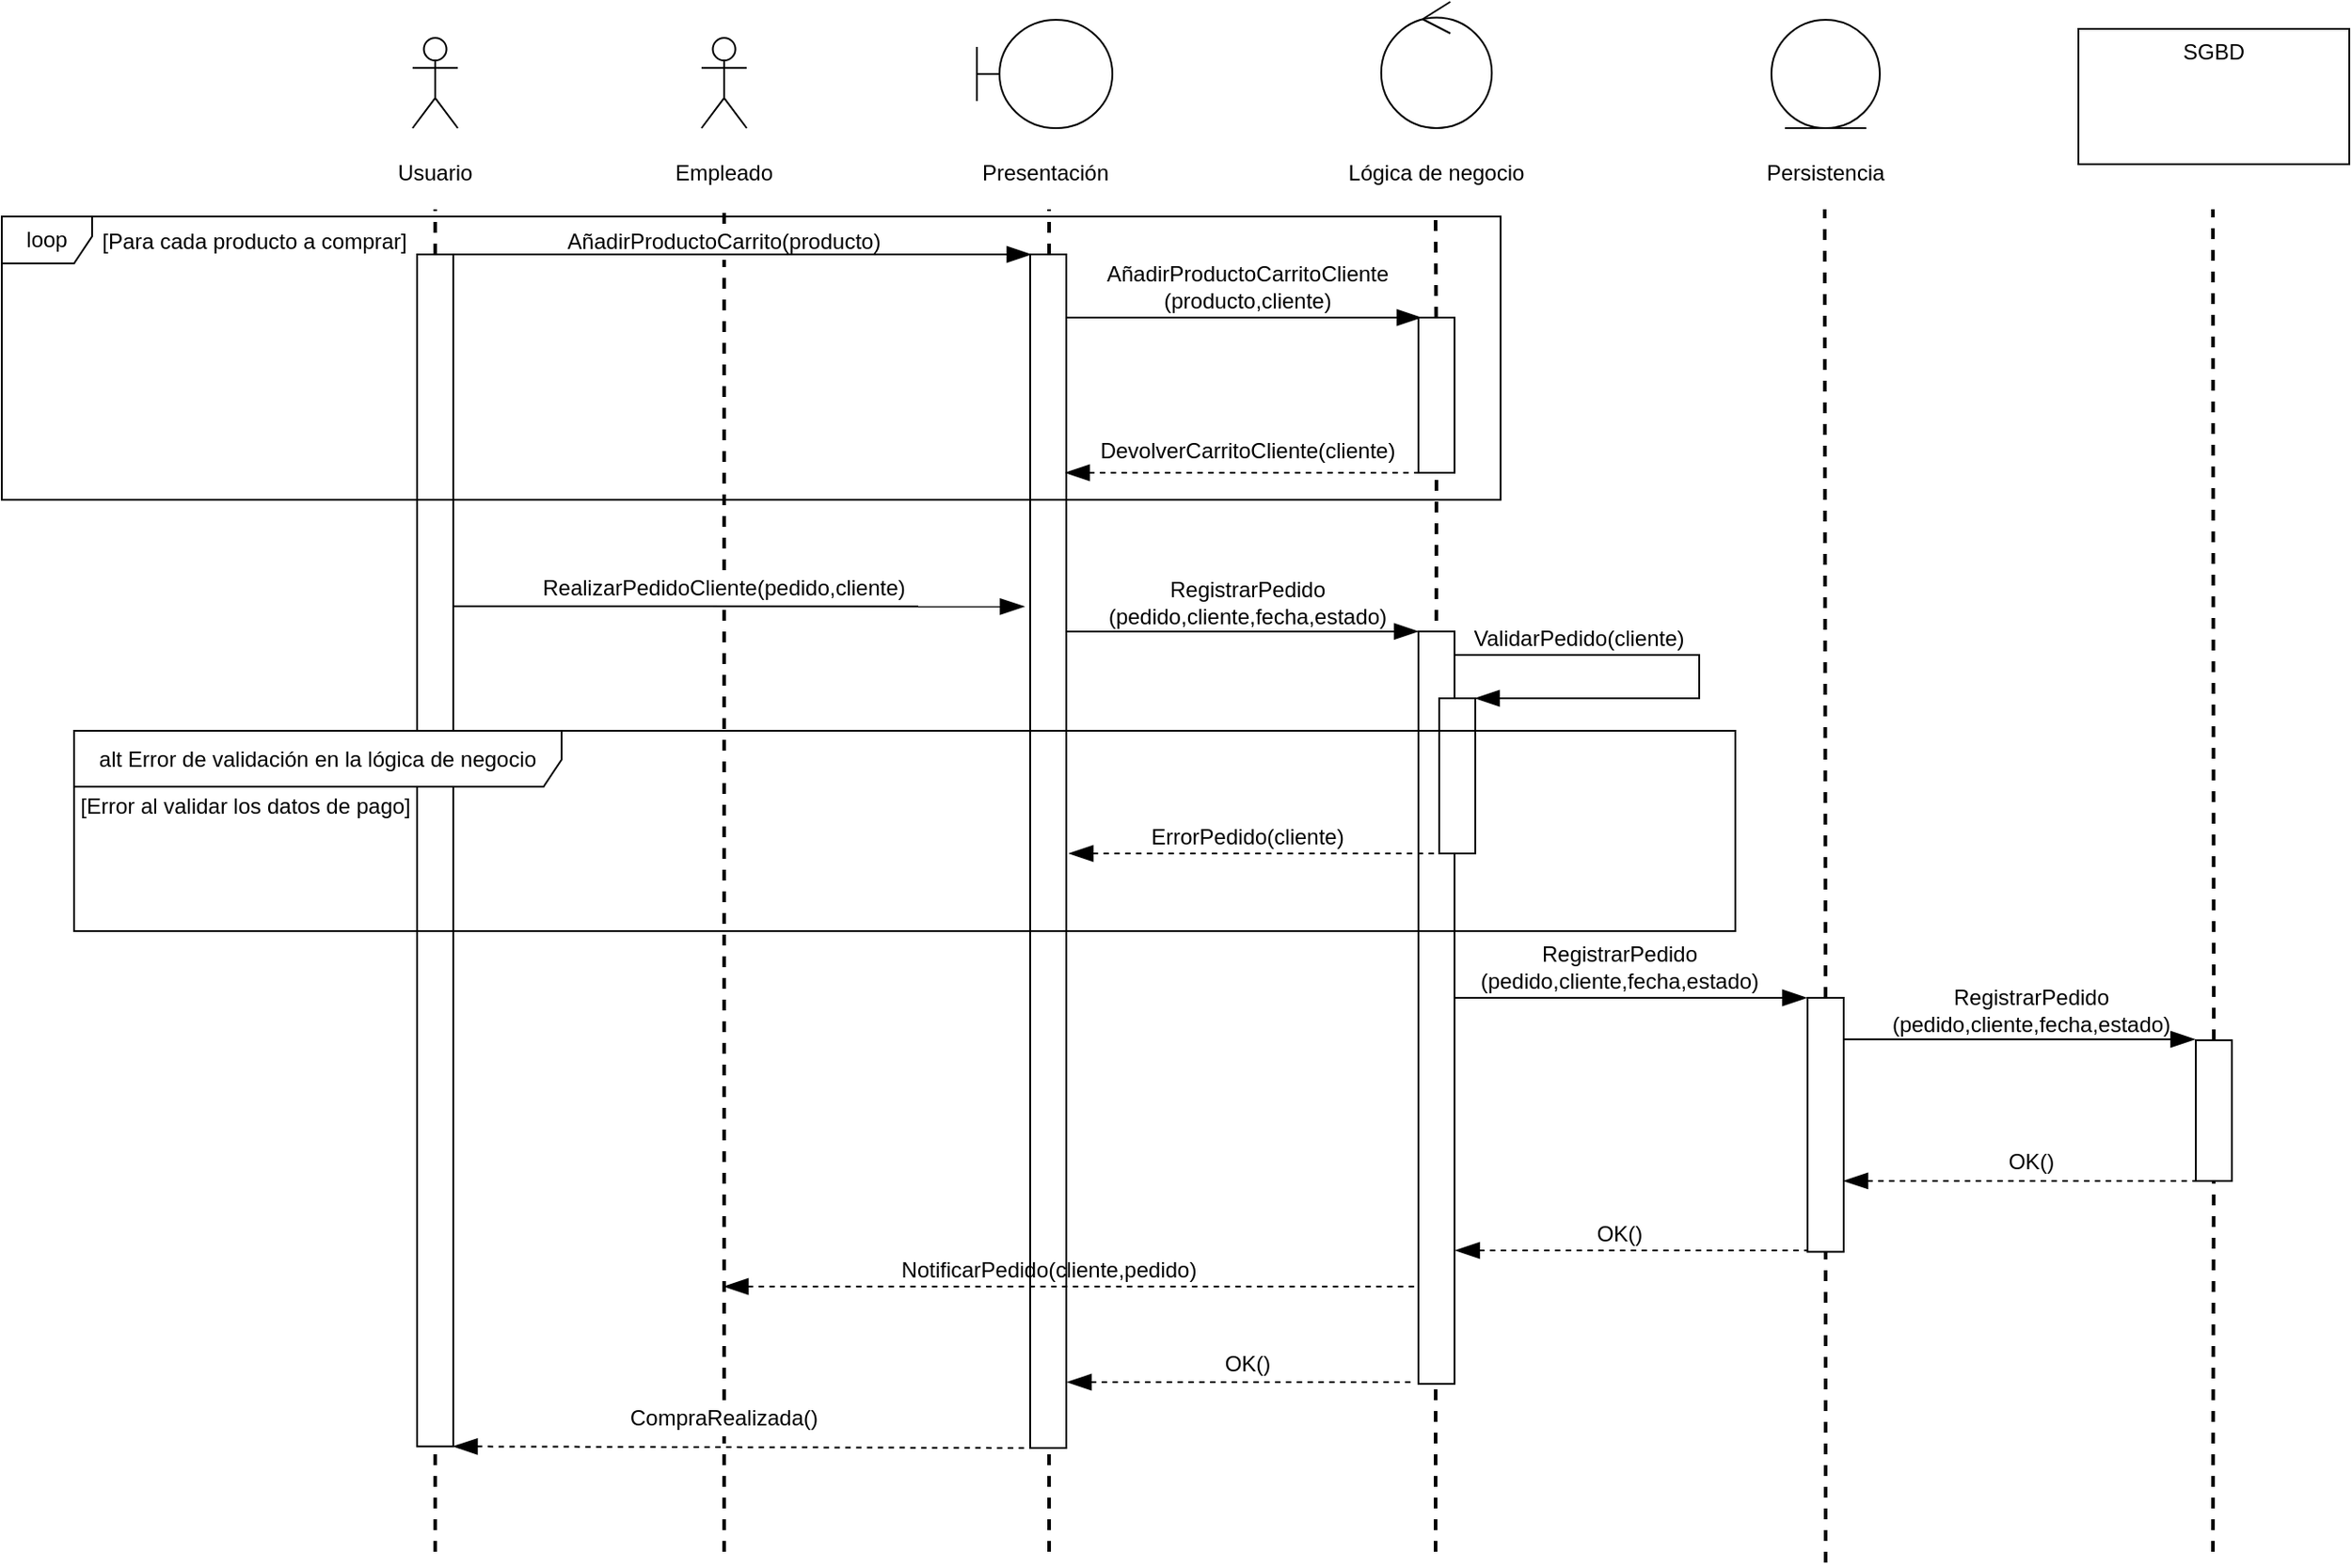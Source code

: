 <mxfile version="14.2.6" type="device"><diagram id="1qmKBlpoXgrcxfvQ_u8o" name="Page-1"><mxGraphModel dx="2073" dy="896" grid="0" gridSize="10" guides="1" tooltips="1" connect="1" arrows="1" fold="1" page="0" pageScale="1" pageWidth="827" pageHeight="1169" math="0" shadow="0"><root><mxCell id="0"/><mxCell id="1" parent="0"/><mxCell id="NJAteWP8aEL5vuaCSPf6-14" value="" style="group" vertex="1" connectable="0" parent="1"><mxGeometry x="850" y="40" width="150" height="75" as="geometry"/></mxCell><mxCell id="NJAteWP8aEL5vuaCSPf6-10" value="" style="rounded=0;whiteSpace=wrap;html=1;fontColor=none;" vertex="1" parent="NJAteWP8aEL5vuaCSPf6-14"><mxGeometry width="150" height="75" as="geometry"/></mxCell><mxCell id="NJAteWP8aEL5vuaCSPf6-12" value="SGBD" style="text;html=1;strokeColor=none;fillColor=none;align=center;verticalAlign=middle;whiteSpace=wrap;rounded=0;fontColor=none;" vertex="1" parent="NJAteWP8aEL5vuaCSPf6-14"><mxGeometry x="50" width="50" height="25" as="geometry"/></mxCell><mxCell id="NJAteWP8aEL5vuaCSPf6-15" value="" style="group" vertex="1" connectable="0" parent="1"><mxGeometry x="680" y="35" width="60" height="95" as="geometry"/></mxCell><mxCell id="NJAteWP8aEL5vuaCSPf6-4" value="" style="ellipse;shape=umlEntity;whiteSpace=wrap;html=1;" vertex="1" parent="NJAteWP8aEL5vuaCSPf6-15"><mxGeometry width="60" height="60" as="geometry"/></mxCell><mxCell id="NJAteWP8aEL5vuaCSPf6-9" value="Persistencia" style="text;html=1;strokeColor=none;fillColor=none;align=center;verticalAlign=middle;whiteSpace=wrap;rounded=0;fontColor=none;" vertex="1" parent="NJAteWP8aEL5vuaCSPf6-15"><mxGeometry x="10" y="75" width="40" height="20" as="geometry"/></mxCell><mxCell id="NJAteWP8aEL5vuaCSPf6-16" value="" style="group" vertex="1" connectable="0" parent="1"><mxGeometry x="440" y="25" width="109" height="105" as="geometry"/></mxCell><mxCell id="NJAteWP8aEL5vuaCSPf6-3" value="" style="ellipse;shape=umlControl;whiteSpace=wrap;html=1;" vertex="1" parent="NJAteWP8aEL5vuaCSPf6-16"><mxGeometry x="23.88" width="61.25" height="70" as="geometry"/></mxCell><mxCell id="NJAteWP8aEL5vuaCSPf6-8" value="Lógica de negocio" style="text;html=1;strokeColor=none;fillColor=none;align=center;verticalAlign=middle;whiteSpace=wrap;rounded=0;fontColor=none;" vertex="1" parent="NJAteWP8aEL5vuaCSPf6-16"><mxGeometry y="85" width="109" height="20" as="geometry"/></mxCell><mxCell id="NJAteWP8aEL5vuaCSPf6-17" value="" style="group" vertex="1" connectable="0" parent="1"><mxGeometry x="240" y="35" width="75" height="95" as="geometry"/></mxCell><mxCell id="NJAteWP8aEL5vuaCSPf6-2" value="" style="shape=umlBoundary;whiteSpace=wrap;html=1;" vertex="1" parent="NJAteWP8aEL5vuaCSPf6-17"><mxGeometry width="75" height="60" as="geometry"/></mxCell><mxCell id="NJAteWP8aEL5vuaCSPf6-7" value="Presentación" style="text;html=1;strokeColor=none;fillColor=none;align=center;verticalAlign=middle;whiteSpace=wrap;rounded=0;fontColor=none;" vertex="1" parent="NJAteWP8aEL5vuaCSPf6-17"><mxGeometry x="17.5" y="75" width="40" height="20" as="geometry"/></mxCell><mxCell id="NJAteWP8aEL5vuaCSPf6-18" value="" style="group" vertex="1" connectable="0" parent="1"><mxGeometry x="80" y="45" width="40" height="85" as="geometry"/></mxCell><mxCell id="NJAteWP8aEL5vuaCSPf6-1" value="Actor" style="shape=umlActor;verticalLabelPosition=bottom;verticalAlign=top;html=1;outlineConnect=0;noLabel=1;fontColor=none;" vertex="1" parent="NJAteWP8aEL5vuaCSPf6-18"><mxGeometry x="7.5" width="25" height="50" as="geometry"/></mxCell><mxCell id="NJAteWP8aEL5vuaCSPf6-6" value="Empleado" style="text;html=1;strokeColor=none;fillColor=none;align=center;verticalAlign=middle;whiteSpace=wrap;rounded=0;fontColor=none;" vertex="1" parent="NJAteWP8aEL5vuaCSPf6-18"><mxGeometry y="65" width="40" height="20" as="geometry"/></mxCell><mxCell id="NJAteWP8aEL5vuaCSPf6-19" value="" style="endArrow=none;dashed=1;html=1;fontColor=none;strokeWidth=2;" edge="1" parent="1" source="NJAteWP8aEL5vuaCSPf6-34"><mxGeometry width="50" height="50" relative="1" as="geometry"><mxPoint x="100" y="884" as="sourcePoint"/><mxPoint x="100" y="140" as="targetPoint"/></mxGeometry></mxCell><mxCell id="NJAteWP8aEL5vuaCSPf6-20" value="" style="endArrow=none;dashed=1;html=1;fontColor=none;strokeWidth=2;" edge="1" parent="1" source="NJAteWP8aEL5vuaCSPf6-30"><mxGeometry width="50" height="50" relative="1" as="geometry"><mxPoint x="280" y="884" as="sourcePoint"/><mxPoint x="280" y="140" as="targetPoint"/></mxGeometry></mxCell><mxCell id="NJAteWP8aEL5vuaCSPf6-21" value="" style="endArrow=none;dashed=1;html=1;fontColor=none;strokeWidth=2;" edge="1" parent="1" source="NJAteWP8aEL5vuaCSPf6-39"><mxGeometry width="50" height="50" relative="1" as="geometry"><mxPoint x="494" y="884" as="sourcePoint"/><mxPoint x="494" y="140" as="targetPoint"/></mxGeometry></mxCell><mxCell id="NJAteWP8aEL5vuaCSPf6-22" value="" style="endArrow=none;dashed=1;html=1;fontColor=none;strokeWidth=2;" edge="1" parent="1" source="NJAteWP8aEL5vuaCSPf6-70"><mxGeometry width="50" height="50" relative="1" as="geometry"><mxPoint x="710" y="890" as="sourcePoint"/><mxPoint x="709.5" y="140" as="targetPoint"/></mxGeometry></mxCell><mxCell id="NJAteWP8aEL5vuaCSPf6-23" value="" style="endArrow=none;dashed=1;html=1;fontColor=none;strokeWidth=2;" edge="1" parent="1" source="NJAteWP8aEL5vuaCSPf6-72"><mxGeometry width="50" height="50" relative="1" as="geometry"><mxPoint x="924.5" y="884" as="sourcePoint"/><mxPoint x="924.5" y="140" as="targetPoint"/></mxGeometry></mxCell><mxCell id="NJAteWP8aEL5vuaCSPf6-25" value="" style="group" vertex="1" connectable="0" parent="1"><mxGeometry x="-80" y="45" width="40" height="85" as="geometry"/></mxCell><mxCell id="NJAteWP8aEL5vuaCSPf6-26" value="Actor" style="shape=umlActor;verticalLabelPosition=bottom;verticalAlign=top;html=1;outlineConnect=0;noLabel=1;fontColor=none;" vertex="1" parent="NJAteWP8aEL5vuaCSPf6-25"><mxGeometry x="7.5" width="25" height="50" as="geometry"/></mxCell><mxCell id="NJAteWP8aEL5vuaCSPf6-27" value="Usuario" style="text;html=1;strokeColor=none;fillColor=none;align=center;verticalAlign=middle;whiteSpace=wrap;rounded=0;fontColor=none;" vertex="1" parent="NJAteWP8aEL5vuaCSPf6-25"><mxGeometry y="65" width="40" height="20" as="geometry"/></mxCell><mxCell id="NJAteWP8aEL5vuaCSPf6-28" value="" style="endArrow=none;dashed=1;html=1;fontColor=none;strokeWidth=2;" edge="1" parent="1" source="NJAteWP8aEL5vuaCSPf6-24"><mxGeometry width="50" height="50" relative="1" as="geometry"><mxPoint x="-60" y="884" as="sourcePoint"/><mxPoint x="-60" y="140" as="targetPoint"/></mxGeometry></mxCell><mxCell id="NJAteWP8aEL5vuaCSPf6-24" value="" style="rounded=0;whiteSpace=wrap;html=1;fontColor=none;rotation=90;" vertex="1" parent="1"><mxGeometry x="-390.31" y="485.32" width="660.62" height="20" as="geometry"/></mxCell><mxCell id="NJAteWP8aEL5vuaCSPf6-29" value="" style="endArrow=none;dashed=1;html=1;fontColor=none;strokeWidth=2;" edge="1" parent="1" target="NJAteWP8aEL5vuaCSPf6-24"><mxGeometry width="50" height="50" relative="1" as="geometry"><mxPoint x="-60.0" y="884" as="sourcePoint"/><mxPoint x="-60.0" y="140" as="targetPoint"/></mxGeometry></mxCell><mxCell id="NJAteWP8aEL5vuaCSPf6-30" value="" style="rounded=0;whiteSpace=wrap;html=1;fontColor=none;rotation=90;" vertex="1" parent="1"><mxGeometry x="-51.25" y="485.75" width="661.5" height="20" as="geometry"/></mxCell><mxCell id="NJAteWP8aEL5vuaCSPf6-31" value="" style="endArrow=none;dashed=1;html=1;fontColor=none;strokeWidth=2;" edge="1" parent="1" target="NJAteWP8aEL5vuaCSPf6-30"><mxGeometry width="50" height="50" relative="1" as="geometry"><mxPoint x="280" y="884" as="sourcePoint"/><mxPoint x="280" y="140" as="targetPoint"/></mxGeometry></mxCell><mxCell id="NJAteWP8aEL5vuaCSPf6-32" value="" style="endArrow=blockThin;html=1;strokeWidth=1;fontColor=none;endFill=1;endSize=11;" edge="1" parent="1"><mxGeometry width="50" height="50" relative="1" as="geometry"><mxPoint x="-50" y="165" as="sourcePoint"/><mxPoint x="270" y="165" as="targetPoint"/></mxGeometry></mxCell><mxCell id="NJAteWP8aEL5vuaCSPf6-34" value="AñadirProductoCarrito(producto)" style="text;html=1;strokeColor=none;fillColor=none;align=center;verticalAlign=middle;whiteSpace=wrap;rounded=0;fontColor=none;" vertex="1" parent="1"><mxGeometry x="80" y="148" width="40" height="20" as="geometry"/></mxCell><mxCell id="NJAteWP8aEL5vuaCSPf6-36" value="" style="endArrow=none;dashed=1;html=1;fontColor=none;strokeWidth=2;" edge="1" parent="1" source="NJAteWP8aEL5vuaCSPf6-51" target="NJAteWP8aEL5vuaCSPf6-34"><mxGeometry width="50" height="50" relative="1" as="geometry"><mxPoint x="100" y="884" as="sourcePoint"/><mxPoint x="100" y="140" as="targetPoint"/></mxGeometry></mxCell><mxCell id="NJAteWP8aEL5vuaCSPf6-39" value="" style="rounded=0;whiteSpace=wrap;html=1;fontColor=none;rotation=90;" vertex="1" parent="1"><mxGeometry x="451.51" y="233" width="86" height="20" as="geometry"/></mxCell><mxCell id="NJAteWP8aEL5vuaCSPf6-40" value="" style="endArrow=none;dashed=1;html=1;fontColor=none;strokeWidth=2;" edge="1" parent="1" target="NJAteWP8aEL5vuaCSPf6-39"><mxGeometry width="50" height="50" relative="1" as="geometry"><mxPoint x="494" y="884" as="sourcePoint"/><mxPoint x="494" y="140" as="targetPoint"/></mxGeometry></mxCell><mxCell id="NJAteWP8aEL5vuaCSPf6-41" value="AñadirProductoCarritoCliente&lt;br&gt;(producto,cliente)" style="text;html=1;strokeColor=none;fillColor=none;align=center;verticalAlign=middle;whiteSpace=wrap;rounded=0;fontColor=none;fontSize=12;" vertex="1" parent="1"><mxGeometry x="370" y="173" width="40" height="20" as="geometry"/></mxCell><mxCell id="NJAteWP8aEL5vuaCSPf6-44" value="" style="endArrow=blockThin;html=1;strokeWidth=1;fontColor=none;endFill=1;endSize=11;" edge="1" parent="1"><mxGeometry width="50" height="50" relative="1" as="geometry"><mxPoint x="290" y="200" as="sourcePoint"/><mxPoint x="486" y="200" as="targetPoint"/></mxGeometry></mxCell><mxCell id="NJAteWP8aEL5vuaCSPf6-46" value="" style="endArrow=none;html=1;strokeWidth=1;fontColor=none;endFill=0;endSize=11;startArrow=blockThin;startFill=1;startSize=11;dashed=1;" edge="1" parent="1"><mxGeometry width="50" height="50" relative="1" as="geometry"><mxPoint x="289" y="286" as="sourcePoint"/><mxPoint x="485" y="286" as="targetPoint"/></mxGeometry></mxCell><mxCell id="NJAteWP8aEL5vuaCSPf6-49" value="DevolverCarritoCliente(cliente)" style="text;html=1;strokeColor=none;fillColor=none;align=center;verticalAlign=middle;whiteSpace=wrap;rounded=0;fontSize=12;fontColor=none;" vertex="1" parent="1"><mxGeometry x="370" y="264" width="40" height="20" as="geometry"/></mxCell><mxCell id="NJAteWP8aEL5vuaCSPf6-50" value="" style="endArrow=blockThin;html=1;strokeWidth=1;fontColor=none;endFill=1;endSize=11;entryX=0.295;entryY=1.161;entryDx=0;entryDy=0;entryPerimeter=0;" edge="1" parent="1" target="NJAteWP8aEL5vuaCSPf6-30"><mxGeometry width="50" height="50" relative="1" as="geometry"><mxPoint x="-50" y="360" as="sourcePoint"/><mxPoint x="146" y="360" as="targetPoint"/></mxGeometry></mxCell><mxCell id="NJAteWP8aEL5vuaCSPf6-51" value="RealizarPedidoCliente(pedido,cliente)" style="text;html=1;strokeColor=none;fillColor=none;align=center;verticalAlign=middle;whiteSpace=wrap;rounded=0;fontSize=12;fontColor=none;" vertex="1" parent="1"><mxGeometry x="80" y="340" width="40" height="20" as="geometry"/></mxCell><mxCell id="NJAteWP8aEL5vuaCSPf6-52" value="" style="endArrow=none;dashed=1;html=1;fontColor=none;strokeWidth=2;" edge="1" parent="1" source="NJAteWP8aEL5vuaCSPf6-87" target="NJAteWP8aEL5vuaCSPf6-51"><mxGeometry width="50" height="50" relative="1" as="geometry"><mxPoint x="100" y="884" as="sourcePoint"/><mxPoint x="100" y="168" as="targetPoint"/></mxGeometry></mxCell><mxCell id="NJAteWP8aEL5vuaCSPf6-53" value="" style="endArrow=blockThin;html=1;strokeWidth=1;fontColor=none;endFill=1;endSize=11;entryX=0;entryY=1;entryDx=0;entryDy=0;" edge="1" parent="1" target="NJAteWP8aEL5vuaCSPf6-54"><mxGeometry width="50" height="50" relative="1" as="geometry"><mxPoint x="290" y="374" as="sourcePoint"/><mxPoint x="490" y="380" as="targetPoint"/></mxGeometry></mxCell><mxCell id="NJAteWP8aEL5vuaCSPf6-54" value="" style="rounded=0;whiteSpace=wrap;html=1;fontColor=none;rotation=90;" vertex="1" parent="1"><mxGeometry x="286.02" y="572.43" width="416.97" height="20" as="geometry"/></mxCell><mxCell id="NJAteWP8aEL5vuaCSPf6-55" value="RegistrarPedido&lt;br&gt;(pedido,cliente,fecha,estado)" style="text;html=1;strokeColor=none;fillColor=none;align=center;verticalAlign=middle;whiteSpace=wrap;rounded=0;fontSize=12;fontColor=none;" vertex="1" parent="1"><mxGeometry x="370" y="348" width="40" height="20" as="geometry"/></mxCell><mxCell id="NJAteWP8aEL5vuaCSPf6-56" value="" style="endArrow=blockThin;html=1;strokeWidth=1;fontColor=none;endFill=1;endSize=11;entryX=0;entryY=0;entryDx=0;entryDy=0;rounded=0;" edge="1" parent="1" target="NJAteWP8aEL5vuaCSPf6-57"><mxGeometry width="50" height="50" relative="1" as="geometry"><mxPoint x="505" y="387" as="sourcePoint"/><mxPoint x="640" y="450" as="targetPoint"/><Array as="points"><mxPoint x="640" y="387"/><mxPoint x="640" y="411"/></Array></mxGeometry></mxCell><mxCell id="NJAteWP8aEL5vuaCSPf6-57" value="" style="rounded=0;whiteSpace=wrap;html=1;fontColor=none;rotation=90;" vertex="1" parent="1"><mxGeometry x="463" y="444" width="86" height="20" as="geometry"/></mxCell><mxCell id="NJAteWP8aEL5vuaCSPf6-58" value="ValidarPedido(cliente)" style="text;html=1;align=center;verticalAlign=middle;resizable=0;points=[];autosize=1;fontSize=12;fontColor=none;" vertex="1" parent="1"><mxGeometry x="508" y="368" width="130" height="20" as="geometry"/></mxCell><mxCell id="NJAteWP8aEL5vuaCSPf6-59" value="alt Error de validación en la lógica de negocio" style="shape=umlFrame;whiteSpace=wrap;html=1;fontSize=12;fontColor=none;width=270;height=31;" vertex="1" parent="1"><mxGeometry x="-260" y="429" width="920" height="111" as="geometry"/></mxCell><mxCell id="NJAteWP8aEL5vuaCSPf6-62" value="" style="endArrow=none;html=1;strokeWidth=1;fontColor=none;endFill=0;endSize=11;startArrow=blockThin;startFill=1;startSize=11;dashed=1;" edge="1" parent="1"><mxGeometry width="50" height="50" relative="1" as="geometry"><mxPoint x="291" y="497" as="sourcePoint"/><mxPoint x="496" y="497" as="targetPoint"/></mxGeometry></mxCell><mxCell id="NJAteWP8aEL5vuaCSPf6-47" value="loop" style="shape=umlFrame;whiteSpace=wrap;html=1;fontSize=12;fontColor=none;width=50;height=26;" vertex="1" parent="1"><mxGeometry x="-300" y="144" width="830" height="157" as="geometry"/></mxCell><mxCell id="NJAteWP8aEL5vuaCSPf6-48" value="[Para cada producto a comprar]" style="text;html=1;strokeColor=none;fillColor=none;align=center;verticalAlign=middle;whiteSpace=wrap;rounded=0;fontSize=12;fontColor=none;" vertex="1" parent="1"><mxGeometry x="-250" y="148" width="180" height="20" as="geometry"/></mxCell><mxCell id="NJAteWP8aEL5vuaCSPf6-60" value="[Error al validar los datos de pago]" style="text;html=1;strokeColor=none;fillColor=none;align=center;verticalAlign=middle;whiteSpace=wrap;rounded=0;fontSize=12;fontColor=none;" vertex="1" parent="1"><mxGeometry x="-260" y="461.25" width="190" height="20" as="geometry"/></mxCell><mxCell id="NJAteWP8aEL5vuaCSPf6-63" value="ErrorPedido(cliente)" style="text;html=1;strokeColor=none;fillColor=none;align=center;verticalAlign=middle;whiteSpace=wrap;rounded=0;fontSize=12;fontColor=none;" vertex="1" parent="1"><mxGeometry x="370" y="478" width="40" height="20" as="geometry"/></mxCell><mxCell id="NJAteWP8aEL5vuaCSPf6-64" value="RegistrarPedido&lt;br&gt;(pedido,cliente,fecha,estado)" style="text;html=1;strokeColor=none;fillColor=none;align=center;verticalAlign=middle;whiteSpace=wrap;rounded=0;fontSize=12;fontColor=none;" vertex="1" parent="1"><mxGeometry x="575.76" y="550" width="40" height="20" as="geometry"/></mxCell><mxCell id="NJAteWP8aEL5vuaCSPf6-65" value="" style="endArrow=blockThin;html=1;strokeWidth=1;fontColor=none;endFill=1;endSize=11;entryX=0;entryY=1;entryDx=0;entryDy=0;" edge="1" parent="1"><mxGeometry width="50" height="50" relative="1" as="geometry"><mxPoint x="505" y="577" as="sourcePoint"/><mxPoint x="699.505" y="577.005" as="targetPoint"/></mxGeometry></mxCell><mxCell id="NJAteWP8aEL5vuaCSPf6-70" value="" style="rounded=0;whiteSpace=wrap;html=1;fontColor=none;rotation=90;" vertex="1" parent="1"><mxGeometry x="639.63" y="637.37" width="140.75" height="20" as="geometry"/></mxCell><mxCell id="NJAteWP8aEL5vuaCSPf6-71" value="" style="endArrow=none;dashed=1;html=1;fontColor=none;strokeWidth=2;" edge="1" parent="1" target="NJAteWP8aEL5vuaCSPf6-70"><mxGeometry width="50" height="50" relative="1" as="geometry"><mxPoint x="710" y="890" as="sourcePoint"/><mxPoint x="709.5" y="140.0" as="targetPoint"/></mxGeometry></mxCell><mxCell id="NJAteWP8aEL5vuaCSPf6-73" value="" style="endArrow=blockThin;html=1;strokeWidth=1;fontColor=none;endFill=1;endSize=11;entryX=0;entryY=1;entryDx=0;entryDy=0;" edge="1" parent="1"><mxGeometry width="50" height="50" relative="1" as="geometry"><mxPoint x="720" y="600" as="sourcePoint"/><mxPoint x="914.505" y="600.005" as="targetPoint"/></mxGeometry></mxCell><mxCell id="NJAteWP8aEL5vuaCSPf6-72" value="" style="rounded=0;whiteSpace=wrap;html=1;fontColor=none;rotation=90;" vertex="1" parent="1"><mxGeometry x="886" y="629.5" width="78" height="20" as="geometry"/></mxCell><mxCell id="NJAteWP8aEL5vuaCSPf6-74" value="" style="endArrow=none;dashed=1;html=1;fontColor=none;strokeWidth=2;" edge="1" parent="1" target="NJAteWP8aEL5vuaCSPf6-72"><mxGeometry width="50" height="50" relative="1" as="geometry"><mxPoint x="924.5" y="884" as="sourcePoint"/><mxPoint x="924.5" y="140" as="targetPoint"/></mxGeometry></mxCell><mxCell id="NJAteWP8aEL5vuaCSPf6-75" value="" style="endArrow=none;html=1;strokeWidth=1;fontColor=none;endFill=0;endSize=11;startArrow=blockThin;startFill=1;startSize=11;dashed=1;entryX=1;entryY=1;entryDx=0;entryDy=0;exitX=0.721;exitY=0;exitDx=0;exitDy=0;exitPerimeter=0;" edge="1" parent="1" source="NJAteWP8aEL5vuaCSPf6-70" target="NJAteWP8aEL5vuaCSPf6-72"><mxGeometry width="50" height="50" relative="1" as="geometry"><mxPoint x="750" y="678" as="sourcePoint"/><mxPoint x="910" y="679" as="targetPoint"/></mxGeometry></mxCell><mxCell id="NJAteWP8aEL5vuaCSPf6-76" value="OK()" style="text;html=1;strokeColor=none;fillColor=none;align=center;verticalAlign=middle;whiteSpace=wrap;rounded=0;fontSize=12;fontColor=none;" vertex="1" parent="1"><mxGeometry x="804" y="657.75" width="40" height="20" as="geometry"/></mxCell><mxCell id="NJAteWP8aEL5vuaCSPf6-77" value="RegistrarPedido&lt;br&gt;(pedido,cliente,fecha,estado)" style="text;html=1;strokeColor=none;fillColor=none;align=center;verticalAlign=middle;whiteSpace=wrap;rounded=0;fontSize=12;fontColor=none;" vertex="1" parent="1"><mxGeometry x="804" y="574" width="40" height="20" as="geometry"/></mxCell><mxCell id="NJAteWP8aEL5vuaCSPf6-78" value="" style="endArrow=none;html=1;strokeWidth=1;fontColor=none;endFill=0;endSize=11;startArrow=blockThin;startFill=1;startSize=11;dashed=1;entryX=1;entryY=1;entryDx=0;entryDy=0;exitX=0.721;exitY=0;exitDx=0;exitDy=0;exitPerimeter=0;" edge="1" parent="1"><mxGeometry width="50" height="50" relative="1" as="geometry"><mxPoint x="504.995" y="716.996" as="sourcePoint"/><mxPoint x="699.99" y="717.02" as="targetPoint"/></mxGeometry></mxCell><mxCell id="NJAteWP8aEL5vuaCSPf6-80" value="OK()" style="text;html=1;strokeColor=none;fillColor=none;align=center;verticalAlign=middle;whiteSpace=wrap;rounded=0;fontSize=12;fontColor=none;" vertex="1" parent="1"><mxGeometry x="575.76" y="698" width="40" height="20" as="geometry"/></mxCell><mxCell id="NJAteWP8aEL5vuaCSPf6-81" value="" style="endArrow=none;html=1;strokeWidth=1;fontColor=none;endFill=0;endSize=11;startArrow=blockThin;startFill=1;startSize=11;dashed=1;" edge="1" parent="1"><mxGeometry width="50" height="50" relative="1" as="geometry"><mxPoint x="100" y="737" as="sourcePoint"/><mxPoint x="483" y="737" as="targetPoint"/></mxGeometry></mxCell><mxCell id="NJAteWP8aEL5vuaCSPf6-83" value="NotificarPedido(cliente,pedido)" style="text;html=1;strokeColor=none;fillColor=none;align=center;verticalAlign=middle;whiteSpace=wrap;rounded=0;fontSize=12;fontColor=none;" vertex="1" parent="1"><mxGeometry x="259.5" y="718" width="40" height="20" as="geometry"/></mxCell><mxCell id="NJAteWP8aEL5vuaCSPf6-84" value="" style="endArrow=none;html=1;strokeWidth=1;fontColor=none;endFill=0;endSize=11;startArrow=blockThin;startFill=1;startSize=11;dashed=1;" edge="1" parent="1"><mxGeometry width="50" height="50" relative="1" as="geometry"><mxPoint x="290" y="790" as="sourcePoint"/><mxPoint x="483" y="790" as="targetPoint"/></mxGeometry></mxCell><mxCell id="NJAteWP8aEL5vuaCSPf6-85" value="OK()" style="text;html=1;strokeColor=none;fillColor=none;align=center;verticalAlign=middle;whiteSpace=wrap;rounded=0;fontSize=12;fontColor=none;" vertex="1" parent="1"><mxGeometry x="370" y="770" width="40" height="20" as="geometry"/></mxCell><mxCell id="NJAteWP8aEL5vuaCSPf6-86" value="" style="endArrow=none;html=1;strokeWidth=1;fontColor=none;endFill=0;endSize=11;startArrow=blockThin;startFill=1;startSize=11;dashed=1;entryX=1;entryY=1;entryDx=0;entryDy=0;exitX=1;exitY=0;exitDx=0;exitDy=0;" edge="1" parent="1" source="NJAteWP8aEL5vuaCSPf6-24" target="NJAteWP8aEL5vuaCSPf6-30"><mxGeometry width="50" height="50" relative="1" as="geometry"><mxPoint x="70" y="820" as="sourcePoint"/><mxPoint x="263.0" y="820" as="targetPoint"/></mxGeometry></mxCell><mxCell id="NJAteWP8aEL5vuaCSPf6-87" value="CompraRealizada()" style="text;html=1;strokeColor=none;fillColor=none;align=center;verticalAlign=middle;whiteSpace=wrap;rounded=0;fontSize=12;fontColor=none;" vertex="1" parent="1"><mxGeometry x="80" y="800" width="40" height="20" as="geometry"/></mxCell><mxCell id="NJAteWP8aEL5vuaCSPf6-88" value="" style="endArrow=none;dashed=1;html=1;fontColor=none;strokeWidth=2;" edge="1" parent="1" target="NJAteWP8aEL5vuaCSPf6-87"><mxGeometry width="50" height="50" relative="1" as="geometry"><mxPoint x="100" y="884" as="sourcePoint"/><mxPoint x="100" y="360" as="targetPoint"/></mxGeometry></mxCell></root></mxGraphModel></diagram></mxfile>